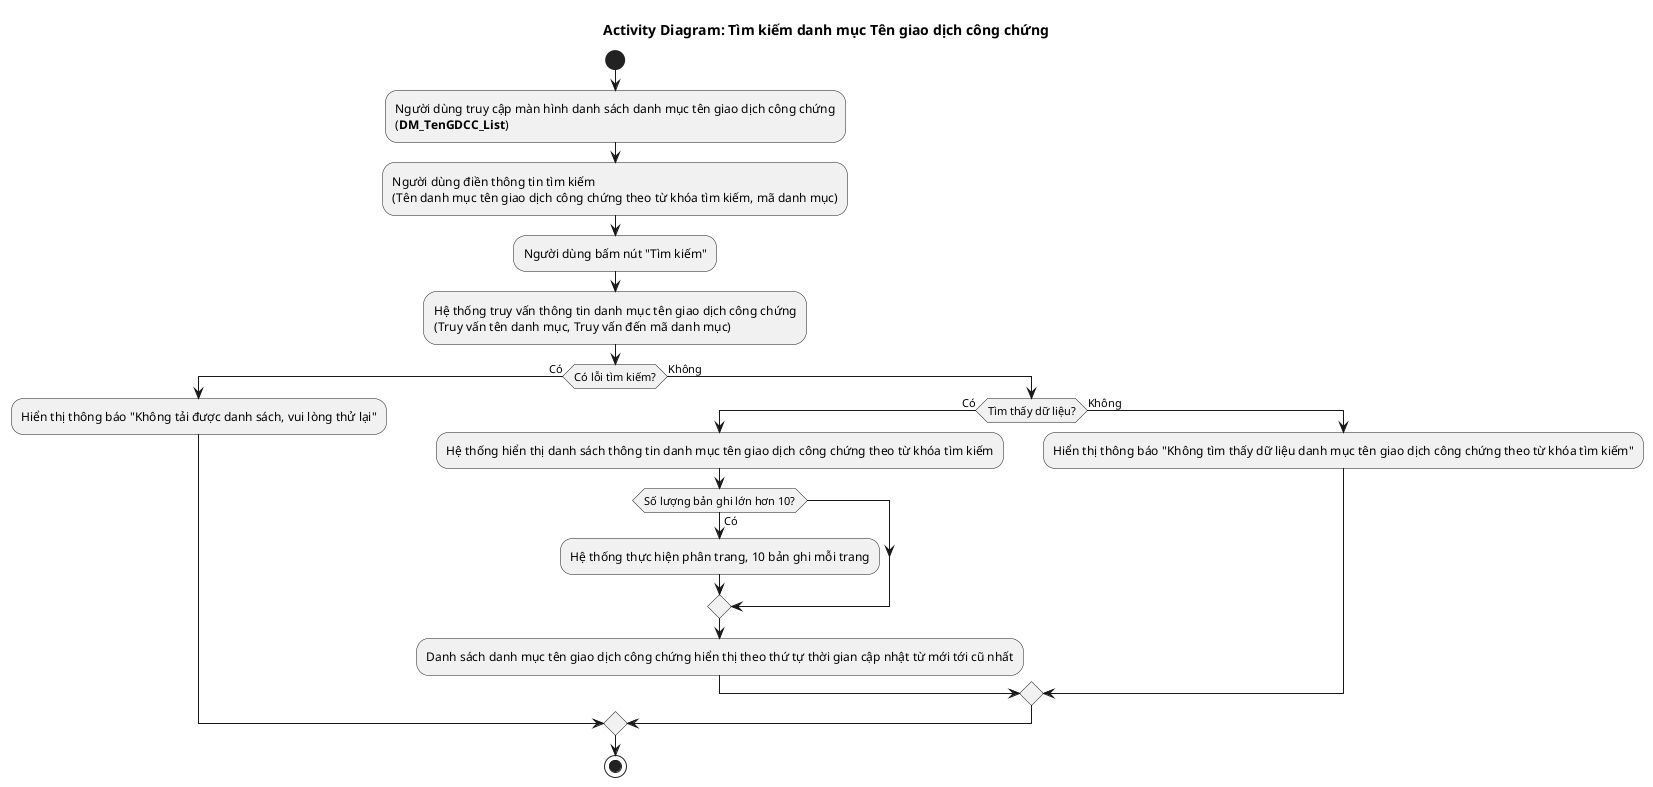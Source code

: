 @startuml DM_TenGDCC_Search
!pragma layout smetana
title Activity Diagram: Tìm kiếm danh mục Tên giao dịch công chứng

start
:Người dùng truy cập màn hình danh sách danh mục tên giao dịch công chứng\n(**DM_TenGDCC_List**);
:Người dùng điền thông tin tìm kiếm\n(Tên danh mục tên giao dịch công chứng theo từ khóa tìm kiếm, mã danh mục);
:Người dùng bấm nút "Tìm kiếm";
:Hệ thống truy vấn thông tin danh mục tên giao dịch công chứng\n(Truy vấn tên danh mục, Truy vấn đến mã danh mục);
if (Có lỗi tìm kiếm?) then (Có)
  :Hiển thị thông báo "Không tải được danh sách, vui lòng thử lại";
else (Không)
  if (Tìm thấy dữ liệu?) then (Có)
    :Hệ thống hiển thị danh sách thông tin danh mục tên giao dịch công chứng theo từ khóa tìm kiếm;
    if (Số lượng bản ghi lớn hơn 10?) then (Có)
      :Hệ thống thực hiện phân trang, 10 bản ghi mỗi trang;
    endif
    :Danh sách danh mục tên giao dịch công chứng hiển thị theo thứ tự thời gian cập nhật từ mới tới cũ nhất;
  else (Không)
    :Hiển thị thông báo "Không tìm thấy dữ liệu danh mục tên giao dịch công chứng theo từ khóa tìm kiếm";
  endif
endif

stop
@enduml
